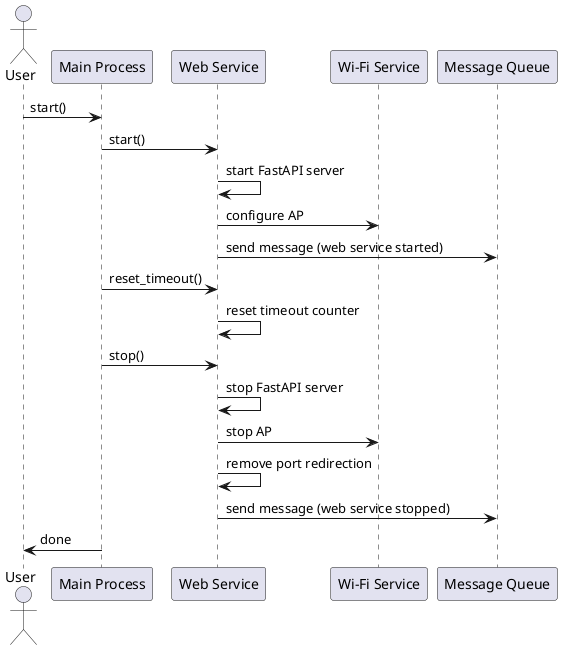 @startuml
actor User
participant "Main Process" as MainProcess
participant "Web Service" as WebService
participant "Wi-Fi Service" as WifiService
participant "Message Queue" as MessageQueue

User -> MainProcess : start()
MainProcess -> WebService : start()
WebService -> WebService : start FastAPI server
WebService -> WifiService : configure AP
WebService -> MessageQueue : send message (web service started)
MainProcess -> WebService : reset_timeout()
WebService -> WebService : reset timeout counter
MainProcess -> WebService : stop()
WebService -> WebService : stop FastAPI server
WebService -> WifiService : stop AP
WebService -> WebService : remove port redirection
WebService -> MessageQueue : send message (web service stopped)
MainProcess -> User : done

@enduml
